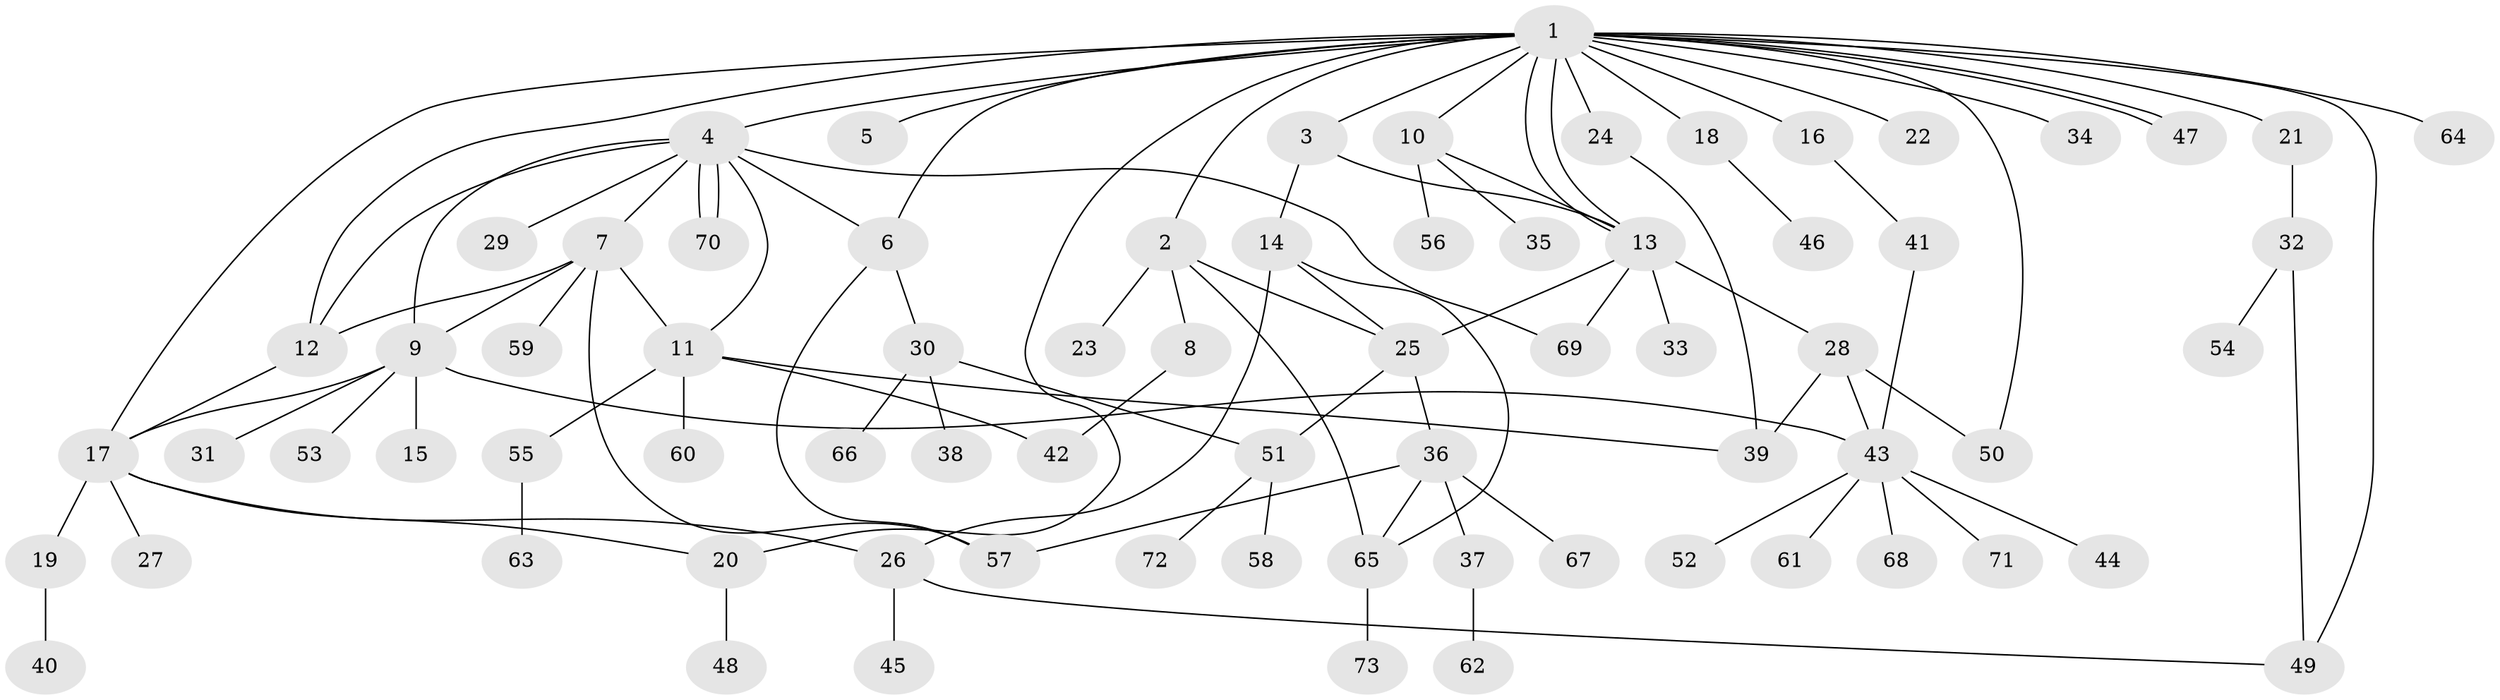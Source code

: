 // coarse degree distribution, {19: 0.019230769230769232, 5: 0.057692307692307696, 7: 0.038461538461538464, 8: 0.019230769230769232, 1: 0.40384615384615385, 4: 0.09615384615384616, 6: 0.057692307692307696, 2: 0.17307692307692307, 3: 0.1346153846153846}
// Generated by graph-tools (version 1.1) at 2025/50/03/04/25 22:50:10]
// undirected, 73 vertices, 102 edges
graph export_dot {
  node [color=gray90,style=filled];
  1;
  2;
  3;
  4;
  5;
  6;
  7;
  8;
  9;
  10;
  11;
  12;
  13;
  14;
  15;
  16;
  17;
  18;
  19;
  20;
  21;
  22;
  23;
  24;
  25;
  26;
  27;
  28;
  29;
  30;
  31;
  32;
  33;
  34;
  35;
  36;
  37;
  38;
  39;
  40;
  41;
  42;
  43;
  44;
  45;
  46;
  47;
  48;
  49;
  50;
  51;
  52;
  53;
  54;
  55;
  56;
  57;
  58;
  59;
  60;
  61;
  62;
  63;
  64;
  65;
  66;
  67;
  68;
  69;
  70;
  71;
  72;
  73;
  1 -- 2;
  1 -- 3;
  1 -- 4;
  1 -- 5;
  1 -- 6;
  1 -- 10;
  1 -- 12;
  1 -- 13;
  1 -- 13;
  1 -- 16;
  1 -- 17;
  1 -- 18;
  1 -- 20;
  1 -- 21;
  1 -- 22;
  1 -- 24;
  1 -- 34;
  1 -- 47;
  1 -- 47;
  1 -- 49;
  1 -- 50;
  1 -- 64;
  2 -- 8;
  2 -- 23;
  2 -- 25;
  2 -- 65;
  3 -- 13;
  3 -- 14;
  4 -- 6;
  4 -- 7;
  4 -- 9;
  4 -- 11;
  4 -- 12;
  4 -- 29;
  4 -- 69;
  4 -- 70;
  4 -- 70;
  6 -- 30;
  6 -- 57;
  7 -- 9;
  7 -- 11;
  7 -- 12;
  7 -- 57;
  7 -- 59;
  8 -- 42;
  9 -- 15;
  9 -- 17;
  9 -- 31;
  9 -- 43;
  9 -- 53;
  10 -- 13;
  10 -- 35;
  10 -- 56;
  11 -- 39;
  11 -- 42;
  11 -- 55;
  11 -- 60;
  12 -- 17;
  13 -- 25;
  13 -- 28;
  13 -- 33;
  13 -- 69;
  14 -- 25;
  14 -- 26;
  14 -- 65;
  16 -- 41;
  17 -- 19;
  17 -- 20;
  17 -- 26;
  17 -- 27;
  18 -- 46;
  19 -- 40;
  20 -- 48;
  21 -- 32;
  24 -- 39;
  25 -- 36;
  25 -- 51;
  26 -- 45;
  26 -- 49;
  28 -- 39;
  28 -- 43;
  28 -- 50;
  30 -- 38;
  30 -- 51;
  30 -- 66;
  32 -- 49;
  32 -- 54;
  36 -- 37;
  36 -- 57;
  36 -- 65;
  36 -- 67;
  37 -- 62;
  41 -- 43;
  43 -- 44;
  43 -- 52;
  43 -- 61;
  43 -- 68;
  43 -- 71;
  51 -- 58;
  51 -- 72;
  55 -- 63;
  65 -- 73;
}

